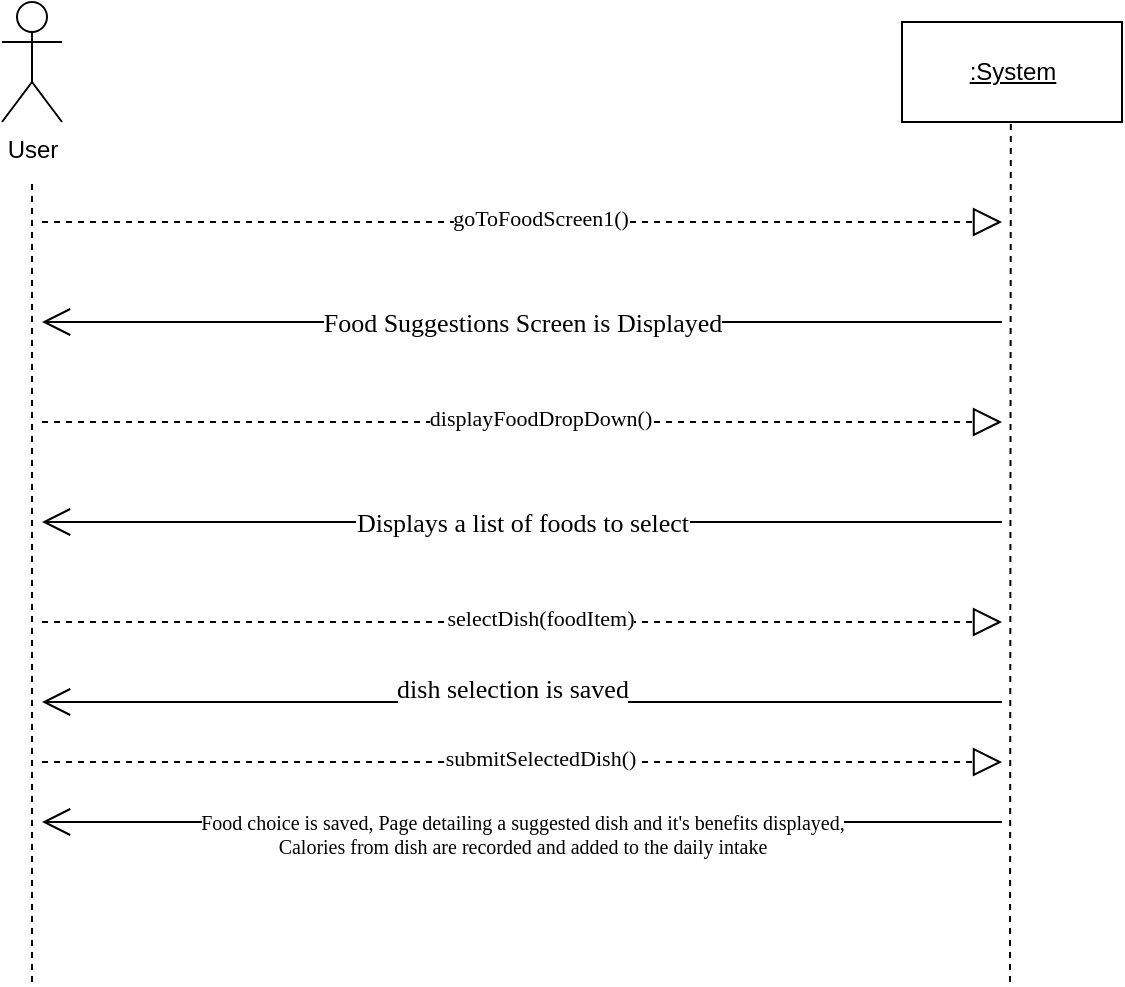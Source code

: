 <mxfile version="15.8.7" type="github">
  <diagram id="fsKUEpt00cAQXqf5Vs6Y" name="Page-1">
    <mxGraphModel dx="977" dy="484" grid="1" gridSize="10" guides="1" tooltips="1" connect="1" arrows="1" fold="1" page="1" pageScale="1" pageWidth="850" pageHeight="1100" math="0" shadow="0">
      <root>
        <mxCell id="0" />
        <mxCell id="1" parent="0" />
        <mxCell id="f-GdbEtR7hPHFlpdBjNb-2" value="User" style="shape=umlActor;verticalLabelPosition=bottom;verticalAlign=top;html=1;" parent="1" vertex="1">
          <mxGeometry x="150" y="130" width="30" height="60" as="geometry" />
        </mxCell>
        <mxCell id="f-GdbEtR7hPHFlpdBjNb-3" value="&lt;u&gt;:System&lt;/u&gt;" style="html=1;" parent="1" vertex="1">
          <mxGeometry x="600" y="140" width="110" height="50" as="geometry" />
        </mxCell>
        <mxCell id="f-GdbEtR7hPHFlpdBjNb-6" value="" style="endArrow=none;dashed=1;html=1;rounded=0;" parent="1" edge="1">
          <mxGeometry width="50" height="50" relative="1" as="geometry">
            <mxPoint x="165" y="620" as="sourcePoint" />
            <mxPoint x="165" y="220" as="targetPoint" />
          </mxGeometry>
        </mxCell>
        <mxCell id="f-GdbEtR7hPHFlpdBjNb-7" value="" style="endArrow=none;dashed=1;html=1;rounded=0;" parent="1" edge="1">
          <mxGeometry width="50" height="50" relative="1" as="geometry">
            <mxPoint x="654" y="620" as="sourcePoint" />
            <mxPoint x="654.41" y="190" as="targetPoint" />
          </mxGeometry>
        </mxCell>
        <mxCell id="w5Yw9LY-AuXsBXbNcG6X-1" value="&lt;font face=&quot;Georgia&quot;&gt;&lt;br&gt;&lt;span style=&quot;font-size: 13px ; color: rgb(0 , 0 , 0) ; font-weight: normal ; text-decoration: none ; font-style: normal&quot;&gt;Food Suggestions Screen is Displayed&lt;/span&gt;&lt;br&gt;&lt;br&gt;&lt;/font&gt;" style="endArrow=open;endFill=1;endSize=12;html=1;rounded=0;" edge="1" parent="1">
          <mxGeometry width="160" relative="1" as="geometry">
            <mxPoint x="650" y="290" as="sourcePoint" />
            <mxPoint x="170" y="290" as="targetPoint" />
          </mxGeometry>
        </mxCell>
        <mxCell id="w5Yw9LY-AuXsBXbNcG6X-2" value="" style="endArrow=block;dashed=1;endFill=0;endSize=12;html=1;rounded=0;" edge="1" parent="1">
          <mxGeometry width="160" relative="1" as="geometry">
            <mxPoint x="170" y="240" as="sourcePoint" />
            <mxPoint x="650" y="240" as="targetPoint" />
          </mxGeometry>
        </mxCell>
        <mxCell id="w5Yw9LY-AuXsBXbNcG6X-4" value="&lt;font face=&quot;Georgia&quot;&gt;goToFoodScreen1()&lt;/font&gt;" style="edgeLabel;html=1;align=center;verticalAlign=middle;resizable=0;points=[];" vertex="1" connectable="0" parent="w5Yw9LY-AuXsBXbNcG6X-2">
          <mxGeometry x="0.038" y="2" relative="1" as="geometry">
            <mxPoint as="offset" />
          </mxGeometry>
        </mxCell>
        <mxCell id="w5Yw9LY-AuXsBXbNcG6X-5" value="" style="endArrow=block;dashed=1;endFill=0;endSize=12;html=1;rounded=0;" edge="1" parent="1">
          <mxGeometry width="160" relative="1" as="geometry">
            <mxPoint x="170" y="340.0" as="sourcePoint" />
            <mxPoint x="650" y="340.0" as="targetPoint" />
          </mxGeometry>
        </mxCell>
        <mxCell id="w5Yw9LY-AuXsBXbNcG6X-6" value="&lt;font face=&quot;Georgia&quot;&gt;displayFoodDropDown()&lt;/font&gt;" style="edgeLabel;html=1;align=center;verticalAlign=middle;resizable=0;points=[];" vertex="1" connectable="0" parent="w5Yw9LY-AuXsBXbNcG6X-5">
          <mxGeometry x="0.038" y="2" relative="1" as="geometry">
            <mxPoint as="offset" />
          </mxGeometry>
        </mxCell>
        <mxCell id="w5Yw9LY-AuXsBXbNcG6X-8" value="&lt;font face=&quot;Georgia&quot;&gt;&lt;span style=&quot;font-size: 13px ; color: rgb(0 , 0 , 0) ; font-weight: normal ; text-decoration: none ; font-style: normal&quot;&gt;Displays a list of foods to select&lt;/span&gt;&lt;/font&gt;" style="endArrow=open;endFill=1;endSize=12;html=1;rounded=0;" edge="1" parent="1">
          <mxGeometry width="160" relative="1" as="geometry">
            <mxPoint x="650" y="390" as="sourcePoint" />
            <mxPoint x="170" y="390.0" as="targetPoint" />
          </mxGeometry>
        </mxCell>
        <mxCell id="w5Yw9LY-AuXsBXbNcG6X-9" value="&lt;font face=&quot;Georgia&quot;&gt;&lt;span style=&quot;font-size: 13px ; color: rgb(0 , 0 , 0) ; font-weight: normal ; text-decoration: none ; font-style: normal&quot;&gt;&lt;span style=&quot;font-size: 13px ; color: rgb(0 , 0 , 0) ; font-weight: normal ; text-decoration: none ; font-style: normal&quot;&gt;dish selection is save&lt;/span&gt;d&lt;/span&gt;&lt;br&gt;&lt;br&gt;&lt;/font&gt;" style="endArrow=open;endFill=1;endSize=12;html=1;rounded=0;" edge="1" parent="1">
          <mxGeometry x="0.021" width="160" relative="1" as="geometry">
            <mxPoint x="650" y="480" as="sourcePoint" />
            <mxPoint x="170" y="480" as="targetPoint" />
            <mxPoint as="offset" />
          </mxGeometry>
        </mxCell>
        <mxCell id="w5Yw9LY-AuXsBXbNcG6X-10" value="&lt;font style=&quot;font-size: 10px&quot; face=&quot;Georgia&quot;&gt;&lt;br&gt;&lt;/font&gt;&lt;div style=&quot;font-size: 10px&quot;&gt;&lt;font style=&quot;font-size: 10px&quot; face=&quot;Georgia&quot;&gt;&lt;span style=&quot;color: rgb(0 , 0 , 0) ; font-weight: normal ; text-decoration: none ; font-style: normal&quot;&gt;Food choice is saved, Page detailing a suggested dish and it&#39;s benefits displayed, &lt;br&gt;&lt;/span&gt;&lt;/font&gt;&lt;/div&gt;&lt;div style=&quot;font-size: 10px&quot;&gt;&lt;font style=&quot;font-size: 10px&quot; face=&quot;Georgia&quot;&gt;&lt;span style=&quot;color: rgb(0 , 0 , 0) ; font-weight: normal ; text-decoration: none ; font-style: normal&quot;&gt;Calories from dish are recorded and added to the daily intake&lt;/span&gt;&lt;/font&gt;&lt;/div&gt;" style="endArrow=open;endFill=1;endSize=12;html=1;rounded=0;" edge="1" parent="1">
          <mxGeometry width="160" relative="1" as="geometry">
            <mxPoint x="650" y="540" as="sourcePoint" />
            <mxPoint x="170" y="540" as="targetPoint" />
          </mxGeometry>
        </mxCell>
        <mxCell id="w5Yw9LY-AuXsBXbNcG6X-13" value="" style="endArrow=block;dashed=1;endFill=0;endSize=12;html=1;rounded=0;" edge="1" parent="1">
          <mxGeometry width="160" relative="1" as="geometry">
            <mxPoint x="170" y="510" as="sourcePoint" />
            <mxPoint x="650" y="510" as="targetPoint" />
          </mxGeometry>
        </mxCell>
        <mxCell id="w5Yw9LY-AuXsBXbNcG6X-14" value="&lt;font face=&quot;Georgia&quot;&gt;submitSelectedDish()&lt;/font&gt;" style="edgeLabel;html=1;align=center;verticalAlign=middle;resizable=0;points=[];" vertex="1" connectable="0" parent="w5Yw9LY-AuXsBXbNcG6X-13">
          <mxGeometry x="0.038" y="2" relative="1" as="geometry">
            <mxPoint as="offset" />
          </mxGeometry>
        </mxCell>
        <mxCell id="w5Yw9LY-AuXsBXbNcG6X-15" value="" style="endArrow=block;dashed=1;endFill=0;endSize=12;html=1;rounded=0;" edge="1" parent="1">
          <mxGeometry width="160" relative="1" as="geometry">
            <mxPoint x="170" y="440.0" as="sourcePoint" />
            <mxPoint x="650" y="440.0" as="targetPoint" />
          </mxGeometry>
        </mxCell>
        <mxCell id="w5Yw9LY-AuXsBXbNcG6X-16" value="&lt;font face=&quot;Georgia&quot;&gt;selectDish(foodItem)&lt;/font&gt;" style="edgeLabel;html=1;align=center;verticalAlign=middle;resizable=0;points=[];" vertex="1" connectable="0" parent="w5Yw9LY-AuXsBXbNcG6X-15">
          <mxGeometry x="0.038" y="2" relative="1" as="geometry">
            <mxPoint as="offset" />
          </mxGeometry>
        </mxCell>
      </root>
    </mxGraphModel>
  </diagram>
</mxfile>
